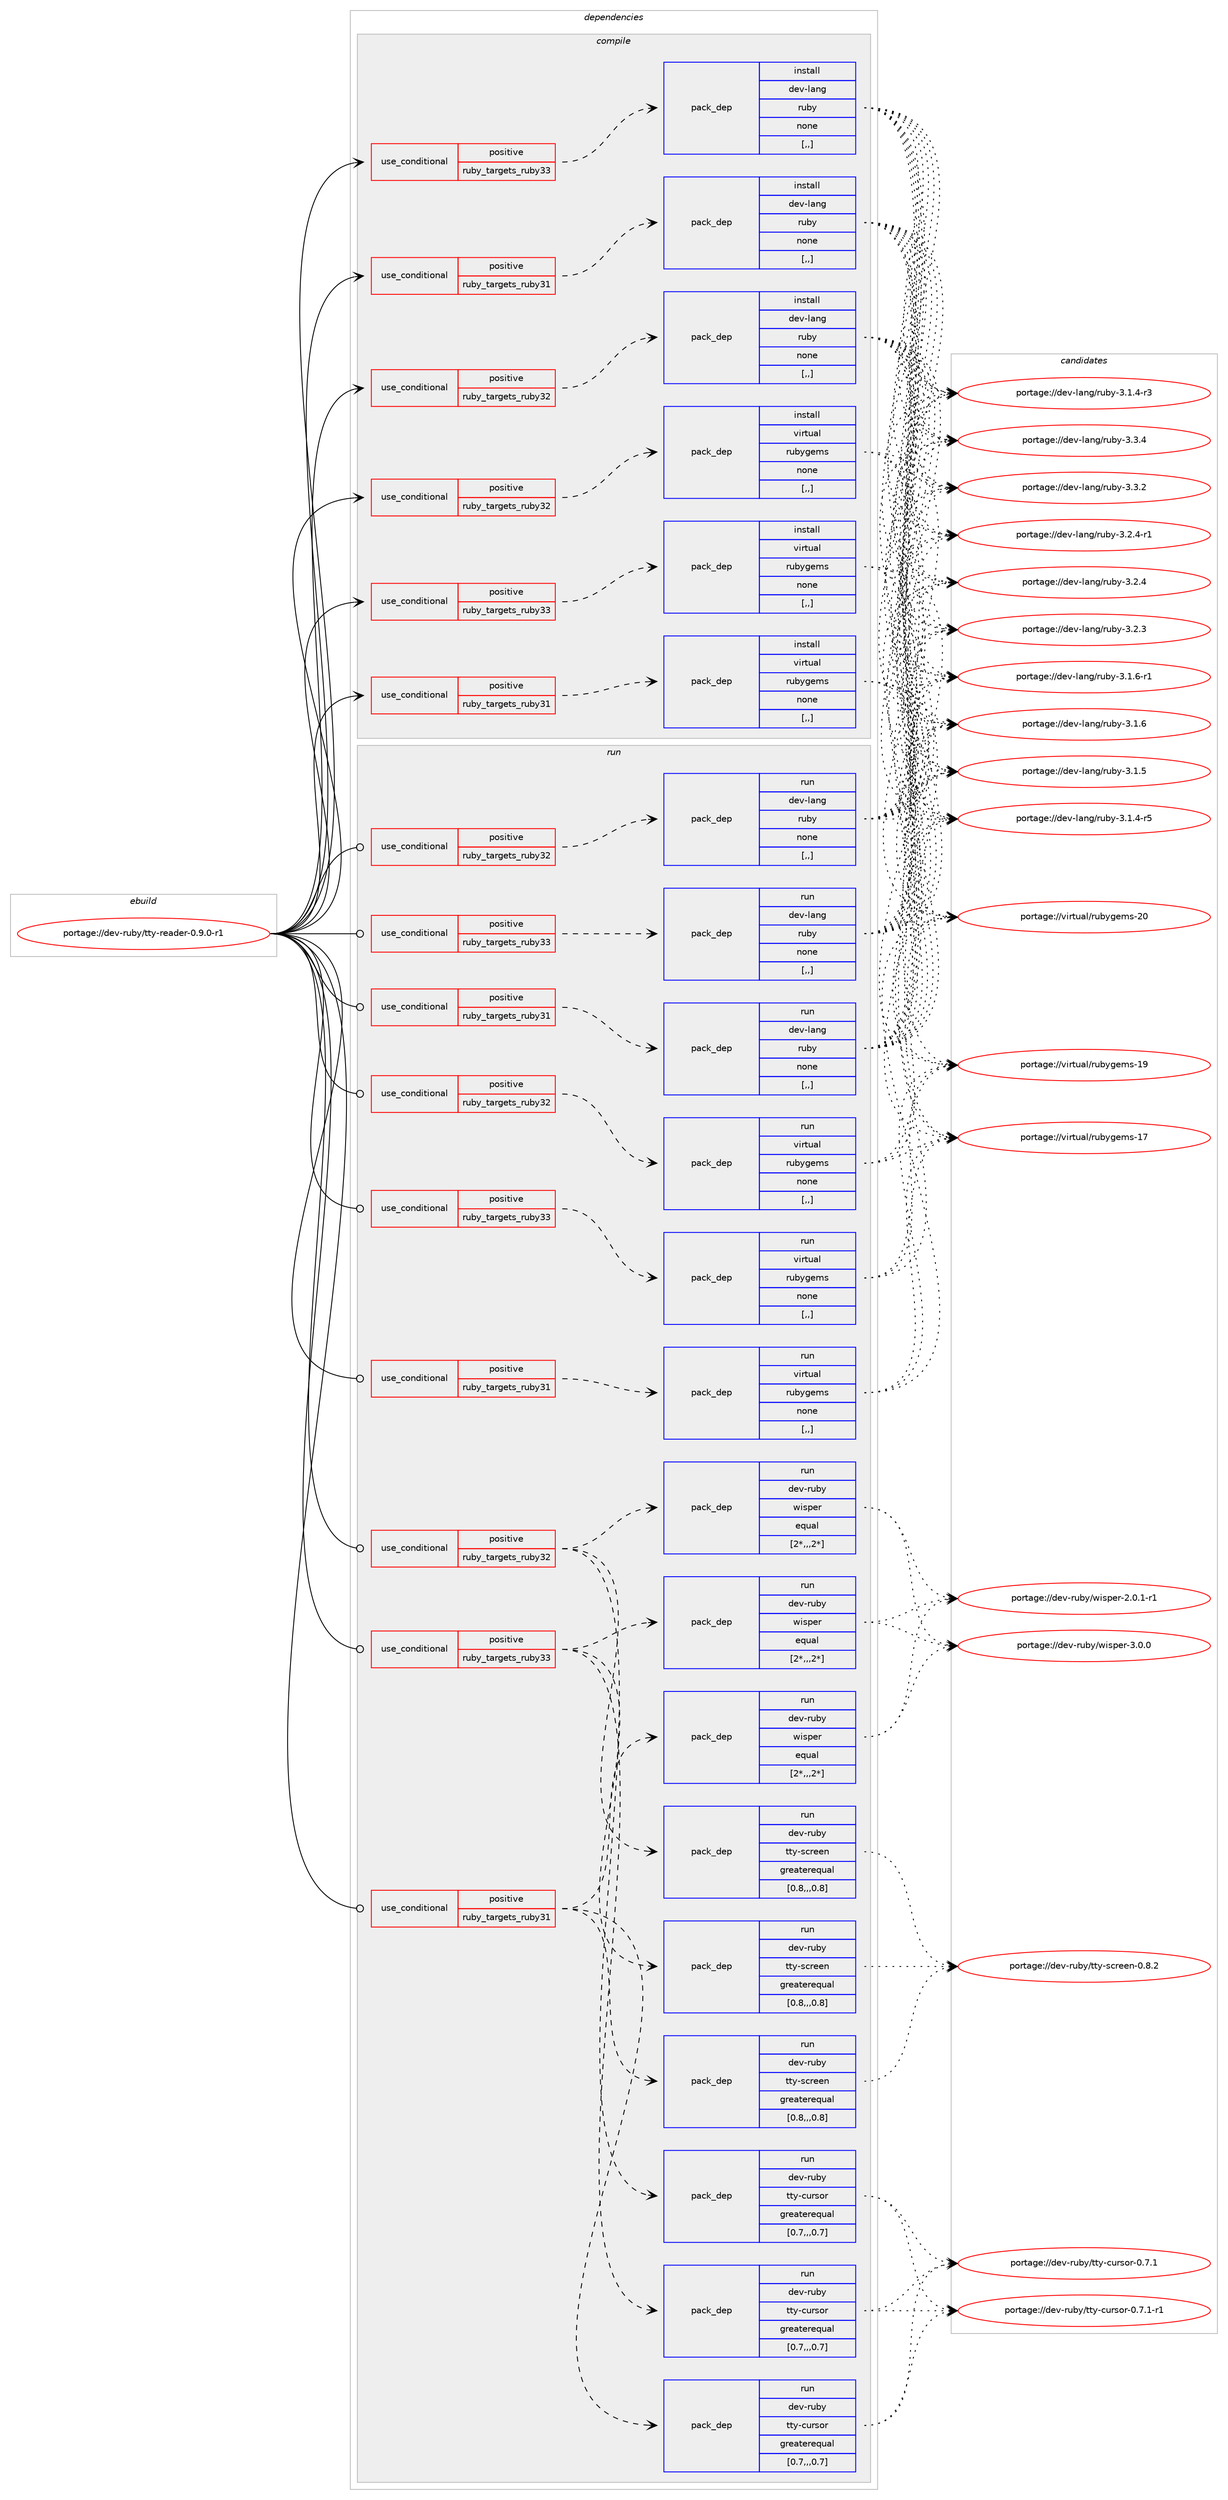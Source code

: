 digraph prolog {

# *************
# Graph options
# *************

newrank=true;
concentrate=true;
compound=true;
graph [rankdir=LR,fontname=Helvetica,fontsize=10,ranksep=1.5];#, ranksep=2.5, nodesep=0.2];
edge  [arrowhead=vee];
node  [fontname=Helvetica,fontsize=10];

# **********
# The ebuild
# **********

subgraph cluster_leftcol {
color=gray;
label=<<i>ebuild</i>>;
id [label="portage://dev-ruby/tty-reader-0.9.0-r1", color=red, width=4, href="../dev-ruby/tty-reader-0.9.0-r1.svg"];
}

# ****************
# The dependencies
# ****************

subgraph cluster_midcol {
color=gray;
label=<<i>dependencies</i>>;
subgraph cluster_compile {
fillcolor="#eeeeee";
style=filled;
label=<<i>compile</i>>;
subgraph cond58398 {
dependency207132 [label=<<TABLE BORDER="0" CELLBORDER="1" CELLSPACING="0" CELLPADDING="4"><TR><TD ROWSPAN="3" CELLPADDING="10">use_conditional</TD></TR><TR><TD>positive</TD></TR><TR><TD>ruby_targets_ruby31</TD></TR></TABLE>>, shape=none, color=red];
subgraph pack147340 {
dependency207133 [label=<<TABLE BORDER="0" CELLBORDER="1" CELLSPACING="0" CELLPADDING="4" WIDTH="220"><TR><TD ROWSPAN="6" CELLPADDING="30">pack_dep</TD></TR><TR><TD WIDTH="110">install</TD></TR><TR><TD>dev-lang</TD></TR><TR><TD>ruby</TD></TR><TR><TD>none</TD></TR><TR><TD>[,,]</TD></TR></TABLE>>, shape=none, color=blue];
}
dependency207132:e -> dependency207133:w [weight=20,style="dashed",arrowhead="vee"];
}
id:e -> dependency207132:w [weight=20,style="solid",arrowhead="vee"];
subgraph cond58399 {
dependency207134 [label=<<TABLE BORDER="0" CELLBORDER="1" CELLSPACING="0" CELLPADDING="4"><TR><TD ROWSPAN="3" CELLPADDING="10">use_conditional</TD></TR><TR><TD>positive</TD></TR><TR><TD>ruby_targets_ruby31</TD></TR></TABLE>>, shape=none, color=red];
subgraph pack147341 {
dependency207135 [label=<<TABLE BORDER="0" CELLBORDER="1" CELLSPACING="0" CELLPADDING="4" WIDTH="220"><TR><TD ROWSPAN="6" CELLPADDING="30">pack_dep</TD></TR><TR><TD WIDTH="110">install</TD></TR><TR><TD>virtual</TD></TR><TR><TD>rubygems</TD></TR><TR><TD>none</TD></TR><TR><TD>[,,]</TD></TR></TABLE>>, shape=none, color=blue];
}
dependency207134:e -> dependency207135:w [weight=20,style="dashed",arrowhead="vee"];
}
id:e -> dependency207134:w [weight=20,style="solid",arrowhead="vee"];
subgraph cond58400 {
dependency207136 [label=<<TABLE BORDER="0" CELLBORDER="1" CELLSPACING="0" CELLPADDING="4"><TR><TD ROWSPAN="3" CELLPADDING="10">use_conditional</TD></TR><TR><TD>positive</TD></TR><TR><TD>ruby_targets_ruby32</TD></TR></TABLE>>, shape=none, color=red];
subgraph pack147342 {
dependency207137 [label=<<TABLE BORDER="0" CELLBORDER="1" CELLSPACING="0" CELLPADDING="4" WIDTH="220"><TR><TD ROWSPAN="6" CELLPADDING="30">pack_dep</TD></TR><TR><TD WIDTH="110">install</TD></TR><TR><TD>dev-lang</TD></TR><TR><TD>ruby</TD></TR><TR><TD>none</TD></TR><TR><TD>[,,]</TD></TR></TABLE>>, shape=none, color=blue];
}
dependency207136:e -> dependency207137:w [weight=20,style="dashed",arrowhead="vee"];
}
id:e -> dependency207136:w [weight=20,style="solid",arrowhead="vee"];
subgraph cond58401 {
dependency207138 [label=<<TABLE BORDER="0" CELLBORDER="1" CELLSPACING="0" CELLPADDING="4"><TR><TD ROWSPAN="3" CELLPADDING="10">use_conditional</TD></TR><TR><TD>positive</TD></TR><TR><TD>ruby_targets_ruby32</TD></TR></TABLE>>, shape=none, color=red];
subgraph pack147343 {
dependency207139 [label=<<TABLE BORDER="0" CELLBORDER="1" CELLSPACING="0" CELLPADDING="4" WIDTH="220"><TR><TD ROWSPAN="6" CELLPADDING="30">pack_dep</TD></TR><TR><TD WIDTH="110">install</TD></TR><TR><TD>virtual</TD></TR><TR><TD>rubygems</TD></TR><TR><TD>none</TD></TR><TR><TD>[,,]</TD></TR></TABLE>>, shape=none, color=blue];
}
dependency207138:e -> dependency207139:w [weight=20,style="dashed",arrowhead="vee"];
}
id:e -> dependency207138:w [weight=20,style="solid",arrowhead="vee"];
subgraph cond58402 {
dependency207140 [label=<<TABLE BORDER="0" CELLBORDER="1" CELLSPACING="0" CELLPADDING="4"><TR><TD ROWSPAN="3" CELLPADDING="10">use_conditional</TD></TR><TR><TD>positive</TD></TR><TR><TD>ruby_targets_ruby33</TD></TR></TABLE>>, shape=none, color=red];
subgraph pack147344 {
dependency207141 [label=<<TABLE BORDER="0" CELLBORDER="1" CELLSPACING="0" CELLPADDING="4" WIDTH="220"><TR><TD ROWSPAN="6" CELLPADDING="30">pack_dep</TD></TR><TR><TD WIDTH="110">install</TD></TR><TR><TD>dev-lang</TD></TR><TR><TD>ruby</TD></TR><TR><TD>none</TD></TR><TR><TD>[,,]</TD></TR></TABLE>>, shape=none, color=blue];
}
dependency207140:e -> dependency207141:w [weight=20,style="dashed",arrowhead="vee"];
}
id:e -> dependency207140:w [weight=20,style="solid",arrowhead="vee"];
subgraph cond58403 {
dependency207142 [label=<<TABLE BORDER="0" CELLBORDER="1" CELLSPACING="0" CELLPADDING="4"><TR><TD ROWSPAN="3" CELLPADDING="10">use_conditional</TD></TR><TR><TD>positive</TD></TR><TR><TD>ruby_targets_ruby33</TD></TR></TABLE>>, shape=none, color=red];
subgraph pack147345 {
dependency207143 [label=<<TABLE BORDER="0" CELLBORDER="1" CELLSPACING="0" CELLPADDING="4" WIDTH="220"><TR><TD ROWSPAN="6" CELLPADDING="30">pack_dep</TD></TR><TR><TD WIDTH="110">install</TD></TR><TR><TD>virtual</TD></TR><TR><TD>rubygems</TD></TR><TR><TD>none</TD></TR><TR><TD>[,,]</TD></TR></TABLE>>, shape=none, color=blue];
}
dependency207142:e -> dependency207143:w [weight=20,style="dashed",arrowhead="vee"];
}
id:e -> dependency207142:w [weight=20,style="solid",arrowhead="vee"];
}
subgraph cluster_compileandrun {
fillcolor="#eeeeee";
style=filled;
label=<<i>compile and run</i>>;
}
subgraph cluster_run {
fillcolor="#eeeeee";
style=filled;
label=<<i>run</i>>;
subgraph cond58404 {
dependency207144 [label=<<TABLE BORDER="0" CELLBORDER="1" CELLSPACING="0" CELLPADDING="4"><TR><TD ROWSPAN="3" CELLPADDING="10">use_conditional</TD></TR><TR><TD>positive</TD></TR><TR><TD>ruby_targets_ruby31</TD></TR></TABLE>>, shape=none, color=red];
subgraph pack147346 {
dependency207145 [label=<<TABLE BORDER="0" CELLBORDER="1" CELLSPACING="0" CELLPADDING="4" WIDTH="220"><TR><TD ROWSPAN="6" CELLPADDING="30">pack_dep</TD></TR><TR><TD WIDTH="110">run</TD></TR><TR><TD>dev-lang</TD></TR><TR><TD>ruby</TD></TR><TR><TD>none</TD></TR><TR><TD>[,,]</TD></TR></TABLE>>, shape=none, color=blue];
}
dependency207144:e -> dependency207145:w [weight=20,style="dashed",arrowhead="vee"];
}
id:e -> dependency207144:w [weight=20,style="solid",arrowhead="odot"];
subgraph cond58405 {
dependency207146 [label=<<TABLE BORDER="0" CELLBORDER="1" CELLSPACING="0" CELLPADDING="4"><TR><TD ROWSPAN="3" CELLPADDING="10">use_conditional</TD></TR><TR><TD>positive</TD></TR><TR><TD>ruby_targets_ruby31</TD></TR></TABLE>>, shape=none, color=red];
subgraph pack147347 {
dependency207147 [label=<<TABLE BORDER="0" CELLBORDER="1" CELLSPACING="0" CELLPADDING="4" WIDTH="220"><TR><TD ROWSPAN="6" CELLPADDING="30">pack_dep</TD></TR><TR><TD WIDTH="110">run</TD></TR><TR><TD>dev-ruby</TD></TR><TR><TD>tty-cursor</TD></TR><TR><TD>greaterequal</TD></TR><TR><TD>[0.7,,,0.7]</TD></TR></TABLE>>, shape=none, color=blue];
}
dependency207146:e -> dependency207147:w [weight=20,style="dashed",arrowhead="vee"];
subgraph pack147348 {
dependency207148 [label=<<TABLE BORDER="0" CELLBORDER="1" CELLSPACING="0" CELLPADDING="4" WIDTH="220"><TR><TD ROWSPAN="6" CELLPADDING="30">pack_dep</TD></TR><TR><TD WIDTH="110">run</TD></TR><TR><TD>dev-ruby</TD></TR><TR><TD>tty-screen</TD></TR><TR><TD>greaterequal</TD></TR><TR><TD>[0.8,,,0.8]</TD></TR></TABLE>>, shape=none, color=blue];
}
dependency207146:e -> dependency207148:w [weight=20,style="dashed",arrowhead="vee"];
subgraph pack147349 {
dependency207149 [label=<<TABLE BORDER="0" CELLBORDER="1" CELLSPACING="0" CELLPADDING="4" WIDTH="220"><TR><TD ROWSPAN="6" CELLPADDING="30">pack_dep</TD></TR><TR><TD WIDTH="110">run</TD></TR><TR><TD>dev-ruby</TD></TR><TR><TD>wisper</TD></TR><TR><TD>equal</TD></TR><TR><TD>[2*,,,2*]</TD></TR></TABLE>>, shape=none, color=blue];
}
dependency207146:e -> dependency207149:w [weight=20,style="dashed",arrowhead="vee"];
}
id:e -> dependency207146:w [weight=20,style="solid",arrowhead="odot"];
subgraph cond58406 {
dependency207150 [label=<<TABLE BORDER="0" CELLBORDER="1" CELLSPACING="0" CELLPADDING="4"><TR><TD ROWSPAN="3" CELLPADDING="10">use_conditional</TD></TR><TR><TD>positive</TD></TR><TR><TD>ruby_targets_ruby31</TD></TR></TABLE>>, shape=none, color=red];
subgraph pack147350 {
dependency207151 [label=<<TABLE BORDER="0" CELLBORDER="1" CELLSPACING="0" CELLPADDING="4" WIDTH="220"><TR><TD ROWSPAN="6" CELLPADDING="30">pack_dep</TD></TR><TR><TD WIDTH="110">run</TD></TR><TR><TD>virtual</TD></TR><TR><TD>rubygems</TD></TR><TR><TD>none</TD></TR><TR><TD>[,,]</TD></TR></TABLE>>, shape=none, color=blue];
}
dependency207150:e -> dependency207151:w [weight=20,style="dashed",arrowhead="vee"];
}
id:e -> dependency207150:w [weight=20,style="solid",arrowhead="odot"];
subgraph cond58407 {
dependency207152 [label=<<TABLE BORDER="0" CELLBORDER="1" CELLSPACING="0" CELLPADDING="4"><TR><TD ROWSPAN="3" CELLPADDING="10">use_conditional</TD></TR><TR><TD>positive</TD></TR><TR><TD>ruby_targets_ruby32</TD></TR></TABLE>>, shape=none, color=red];
subgraph pack147351 {
dependency207153 [label=<<TABLE BORDER="0" CELLBORDER="1" CELLSPACING="0" CELLPADDING="4" WIDTH="220"><TR><TD ROWSPAN="6" CELLPADDING="30">pack_dep</TD></TR><TR><TD WIDTH="110">run</TD></TR><TR><TD>dev-lang</TD></TR><TR><TD>ruby</TD></TR><TR><TD>none</TD></TR><TR><TD>[,,]</TD></TR></TABLE>>, shape=none, color=blue];
}
dependency207152:e -> dependency207153:w [weight=20,style="dashed",arrowhead="vee"];
}
id:e -> dependency207152:w [weight=20,style="solid",arrowhead="odot"];
subgraph cond58408 {
dependency207154 [label=<<TABLE BORDER="0" CELLBORDER="1" CELLSPACING="0" CELLPADDING="4"><TR><TD ROWSPAN="3" CELLPADDING="10">use_conditional</TD></TR><TR><TD>positive</TD></TR><TR><TD>ruby_targets_ruby32</TD></TR></TABLE>>, shape=none, color=red];
subgraph pack147352 {
dependency207155 [label=<<TABLE BORDER="0" CELLBORDER="1" CELLSPACING="0" CELLPADDING="4" WIDTH="220"><TR><TD ROWSPAN="6" CELLPADDING="30">pack_dep</TD></TR><TR><TD WIDTH="110">run</TD></TR><TR><TD>dev-ruby</TD></TR><TR><TD>tty-cursor</TD></TR><TR><TD>greaterequal</TD></TR><TR><TD>[0.7,,,0.7]</TD></TR></TABLE>>, shape=none, color=blue];
}
dependency207154:e -> dependency207155:w [weight=20,style="dashed",arrowhead="vee"];
subgraph pack147353 {
dependency207156 [label=<<TABLE BORDER="0" CELLBORDER="1" CELLSPACING="0" CELLPADDING="4" WIDTH="220"><TR><TD ROWSPAN="6" CELLPADDING="30">pack_dep</TD></TR><TR><TD WIDTH="110">run</TD></TR><TR><TD>dev-ruby</TD></TR><TR><TD>tty-screen</TD></TR><TR><TD>greaterequal</TD></TR><TR><TD>[0.8,,,0.8]</TD></TR></TABLE>>, shape=none, color=blue];
}
dependency207154:e -> dependency207156:w [weight=20,style="dashed",arrowhead="vee"];
subgraph pack147354 {
dependency207157 [label=<<TABLE BORDER="0" CELLBORDER="1" CELLSPACING="0" CELLPADDING="4" WIDTH="220"><TR><TD ROWSPAN="6" CELLPADDING="30">pack_dep</TD></TR><TR><TD WIDTH="110">run</TD></TR><TR><TD>dev-ruby</TD></TR><TR><TD>wisper</TD></TR><TR><TD>equal</TD></TR><TR><TD>[2*,,,2*]</TD></TR></TABLE>>, shape=none, color=blue];
}
dependency207154:e -> dependency207157:w [weight=20,style="dashed",arrowhead="vee"];
}
id:e -> dependency207154:w [weight=20,style="solid",arrowhead="odot"];
subgraph cond58409 {
dependency207158 [label=<<TABLE BORDER="0" CELLBORDER="1" CELLSPACING="0" CELLPADDING="4"><TR><TD ROWSPAN="3" CELLPADDING="10">use_conditional</TD></TR><TR><TD>positive</TD></TR><TR><TD>ruby_targets_ruby32</TD></TR></TABLE>>, shape=none, color=red];
subgraph pack147355 {
dependency207159 [label=<<TABLE BORDER="0" CELLBORDER="1" CELLSPACING="0" CELLPADDING="4" WIDTH="220"><TR><TD ROWSPAN="6" CELLPADDING="30">pack_dep</TD></TR><TR><TD WIDTH="110">run</TD></TR><TR><TD>virtual</TD></TR><TR><TD>rubygems</TD></TR><TR><TD>none</TD></TR><TR><TD>[,,]</TD></TR></TABLE>>, shape=none, color=blue];
}
dependency207158:e -> dependency207159:w [weight=20,style="dashed",arrowhead="vee"];
}
id:e -> dependency207158:w [weight=20,style="solid",arrowhead="odot"];
subgraph cond58410 {
dependency207160 [label=<<TABLE BORDER="0" CELLBORDER="1" CELLSPACING="0" CELLPADDING="4"><TR><TD ROWSPAN="3" CELLPADDING="10">use_conditional</TD></TR><TR><TD>positive</TD></TR><TR><TD>ruby_targets_ruby33</TD></TR></TABLE>>, shape=none, color=red];
subgraph pack147356 {
dependency207161 [label=<<TABLE BORDER="0" CELLBORDER="1" CELLSPACING="0" CELLPADDING="4" WIDTH="220"><TR><TD ROWSPAN="6" CELLPADDING="30">pack_dep</TD></TR><TR><TD WIDTH="110">run</TD></TR><TR><TD>dev-lang</TD></TR><TR><TD>ruby</TD></TR><TR><TD>none</TD></TR><TR><TD>[,,]</TD></TR></TABLE>>, shape=none, color=blue];
}
dependency207160:e -> dependency207161:w [weight=20,style="dashed",arrowhead="vee"];
}
id:e -> dependency207160:w [weight=20,style="solid",arrowhead="odot"];
subgraph cond58411 {
dependency207162 [label=<<TABLE BORDER="0" CELLBORDER="1" CELLSPACING="0" CELLPADDING="4"><TR><TD ROWSPAN="3" CELLPADDING="10">use_conditional</TD></TR><TR><TD>positive</TD></TR><TR><TD>ruby_targets_ruby33</TD></TR></TABLE>>, shape=none, color=red];
subgraph pack147357 {
dependency207163 [label=<<TABLE BORDER="0" CELLBORDER="1" CELLSPACING="0" CELLPADDING="4" WIDTH="220"><TR><TD ROWSPAN="6" CELLPADDING="30">pack_dep</TD></TR><TR><TD WIDTH="110">run</TD></TR><TR><TD>dev-ruby</TD></TR><TR><TD>tty-cursor</TD></TR><TR><TD>greaterequal</TD></TR><TR><TD>[0.7,,,0.7]</TD></TR></TABLE>>, shape=none, color=blue];
}
dependency207162:e -> dependency207163:w [weight=20,style="dashed",arrowhead="vee"];
subgraph pack147358 {
dependency207164 [label=<<TABLE BORDER="0" CELLBORDER="1" CELLSPACING="0" CELLPADDING="4" WIDTH="220"><TR><TD ROWSPAN="6" CELLPADDING="30">pack_dep</TD></TR><TR><TD WIDTH="110">run</TD></TR><TR><TD>dev-ruby</TD></TR><TR><TD>tty-screen</TD></TR><TR><TD>greaterequal</TD></TR><TR><TD>[0.8,,,0.8]</TD></TR></TABLE>>, shape=none, color=blue];
}
dependency207162:e -> dependency207164:w [weight=20,style="dashed",arrowhead="vee"];
subgraph pack147359 {
dependency207165 [label=<<TABLE BORDER="0" CELLBORDER="1" CELLSPACING="0" CELLPADDING="4" WIDTH="220"><TR><TD ROWSPAN="6" CELLPADDING="30">pack_dep</TD></TR><TR><TD WIDTH="110">run</TD></TR><TR><TD>dev-ruby</TD></TR><TR><TD>wisper</TD></TR><TR><TD>equal</TD></TR><TR><TD>[2*,,,2*]</TD></TR></TABLE>>, shape=none, color=blue];
}
dependency207162:e -> dependency207165:w [weight=20,style="dashed",arrowhead="vee"];
}
id:e -> dependency207162:w [weight=20,style="solid",arrowhead="odot"];
subgraph cond58412 {
dependency207166 [label=<<TABLE BORDER="0" CELLBORDER="1" CELLSPACING="0" CELLPADDING="4"><TR><TD ROWSPAN="3" CELLPADDING="10">use_conditional</TD></TR><TR><TD>positive</TD></TR><TR><TD>ruby_targets_ruby33</TD></TR></TABLE>>, shape=none, color=red];
subgraph pack147360 {
dependency207167 [label=<<TABLE BORDER="0" CELLBORDER="1" CELLSPACING="0" CELLPADDING="4" WIDTH="220"><TR><TD ROWSPAN="6" CELLPADDING="30">pack_dep</TD></TR><TR><TD WIDTH="110">run</TD></TR><TR><TD>virtual</TD></TR><TR><TD>rubygems</TD></TR><TR><TD>none</TD></TR><TR><TD>[,,]</TD></TR></TABLE>>, shape=none, color=blue];
}
dependency207166:e -> dependency207167:w [weight=20,style="dashed",arrowhead="vee"];
}
id:e -> dependency207166:w [weight=20,style="solid",arrowhead="odot"];
}
}

# **************
# The candidates
# **************

subgraph cluster_choices {
rank=same;
color=gray;
label=<<i>candidates</i>>;

subgraph choice147340 {
color=black;
nodesep=1;
choice10010111845108971101034711411798121455146514652 [label="portage://dev-lang/ruby-3.3.4", color=red, width=4,href="../dev-lang/ruby-3.3.4.svg"];
choice10010111845108971101034711411798121455146514650 [label="portage://dev-lang/ruby-3.3.2", color=red, width=4,href="../dev-lang/ruby-3.3.2.svg"];
choice100101118451089711010347114117981214551465046524511449 [label="portage://dev-lang/ruby-3.2.4-r1", color=red, width=4,href="../dev-lang/ruby-3.2.4-r1.svg"];
choice10010111845108971101034711411798121455146504652 [label="portage://dev-lang/ruby-3.2.4", color=red, width=4,href="../dev-lang/ruby-3.2.4.svg"];
choice10010111845108971101034711411798121455146504651 [label="portage://dev-lang/ruby-3.2.3", color=red, width=4,href="../dev-lang/ruby-3.2.3.svg"];
choice100101118451089711010347114117981214551464946544511449 [label="portage://dev-lang/ruby-3.1.6-r1", color=red, width=4,href="../dev-lang/ruby-3.1.6-r1.svg"];
choice10010111845108971101034711411798121455146494654 [label="portage://dev-lang/ruby-3.1.6", color=red, width=4,href="../dev-lang/ruby-3.1.6.svg"];
choice10010111845108971101034711411798121455146494653 [label="portage://dev-lang/ruby-3.1.5", color=red, width=4,href="../dev-lang/ruby-3.1.5.svg"];
choice100101118451089711010347114117981214551464946524511453 [label="portage://dev-lang/ruby-3.1.4-r5", color=red, width=4,href="../dev-lang/ruby-3.1.4-r5.svg"];
choice100101118451089711010347114117981214551464946524511451 [label="portage://dev-lang/ruby-3.1.4-r3", color=red, width=4,href="../dev-lang/ruby-3.1.4-r3.svg"];
dependency207133:e -> choice10010111845108971101034711411798121455146514652:w [style=dotted,weight="100"];
dependency207133:e -> choice10010111845108971101034711411798121455146514650:w [style=dotted,weight="100"];
dependency207133:e -> choice100101118451089711010347114117981214551465046524511449:w [style=dotted,weight="100"];
dependency207133:e -> choice10010111845108971101034711411798121455146504652:w [style=dotted,weight="100"];
dependency207133:e -> choice10010111845108971101034711411798121455146504651:w [style=dotted,weight="100"];
dependency207133:e -> choice100101118451089711010347114117981214551464946544511449:w [style=dotted,weight="100"];
dependency207133:e -> choice10010111845108971101034711411798121455146494654:w [style=dotted,weight="100"];
dependency207133:e -> choice10010111845108971101034711411798121455146494653:w [style=dotted,weight="100"];
dependency207133:e -> choice100101118451089711010347114117981214551464946524511453:w [style=dotted,weight="100"];
dependency207133:e -> choice100101118451089711010347114117981214551464946524511451:w [style=dotted,weight="100"];
}
subgraph choice147341 {
color=black;
nodesep=1;
choice118105114116117971084711411798121103101109115455048 [label="portage://virtual/rubygems-20", color=red, width=4,href="../virtual/rubygems-20.svg"];
choice118105114116117971084711411798121103101109115454957 [label="portage://virtual/rubygems-19", color=red, width=4,href="../virtual/rubygems-19.svg"];
choice118105114116117971084711411798121103101109115454955 [label="portage://virtual/rubygems-17", color=red, width=4,href="../virtual/rubygems-17.svg"];
dependency207135:e -> choice118105114116117971084711411798121103101109115455048:w [style=dotted,weight="100"];
dependency207135:e -> choice118105114116117971084711411798121103101109115454957:w [style=dotted,weight="100"];
dependency207135:e -> choice118105114116117971084711411798121103101109115454955:w [style=dotted,weight="100"];
}
subgraph choice147342 {
color=black;
nodesep=1;
choice10010111845108971101034711411798121455146514652 [label="portage://dev-lang/ruby-3.3.4", color=red, width=4,href="../dev-lang/ruby-3.3.4.svg"];
choice10010111845108971101034711411798121455146514650 [label="portage://dev-lang/ruby-3.3.2", color=red, width=4,href="../dev-lang/ruby-3.3.2.svg"];
choice100101118451089711010347114117981214551465046524511449 [label="portage://dev-lang/ruby-3.2.4-r1", color=red, width=4,href="../dev-lang/ruby-3.2.4-r1.svg"];
choice10010111845108971101034711411798121455146504652 [label="portage://dev-lang/ruby-3.2.4", color=red, width=4,href="../dev-lang/ruby-3.2.4.svg"];
choice10010111845108971101034711411798121455146504651 [label="portage://dev-lang/ruby-3.2.3", color=red, width=4,href="../dev-lang/ruby-3.2.3.svg"];
choice100101118451089711010347114117981214551464946544511449 [label="portage://dev-lang/ruby-3.1.6-r1", color=red, width=4,href="../dev-lang/ruby-3.1.6-r1.svg"];
choice10010111845108971101034711411798121455146494654 [label="portage://dev-lang/ruby-3.1.6", color=red, width=4,href="../dev-lang/ruby-3.1.6.svg"];
choice10010111845108971101034711411798121455146494653 [label="portage://dev-lang/ruby-3.1.5", color=red, width=4,href="../dev-lang/ruby-3.1.5.svg"];
choice100101118451089711010347114117981214551464946524511453 [label="portage://dev-lang/ruby-3.1.4-r5", color=red, width=4,href="../dev-lang/ruby-3.1.4-r5.svg"];
choice100101118451089711010347114117981214551464946524511451 [label="portage://dev-lang/ruby-3.1.4-r3", color=red, width=4,href="../dev-lang/ruby-3.1.4-r3.svg"];
dependency207137:e -> choice10010111845108971101034711411798121455146514652:w [style=dotted,weight="100"];
dependency207137:e -> choice10010111845108971101034711411798121455146514650:w [style=dotted,weight="100"];
dependency207137:e -> choice100101118451089711010347114117981214551465046524511449:w [style=dotted,weight="100"];
dependency207137:e -> choice10010111845108971101034711411798121455146504652:w [style=dotted,weight="100"];
dependency207137:e -> choice10010111845108971101034711411798121455146504651:w [style=dotted,weight="100"];
dependency207137:e -> choice100101118451089711010347114117981214551464946544511449:w [style=dotted,weight="100"];
dependency207137:e -> choice10010111845108971101034711411798121455146494654:w [style=dotted,weight="100"];
dependency207137:e -> choice10010111845108971101034711411798121455146494653:w [style=dotted,weight="100"];
dependency207137:e -> choice100101118451089711010347114117981214551464946524511453:w [style=dotted,weight="100"];
dependency207137:e -> choice100101118451089711010347114117981214551464946524511451:w [style=dotted,weight="100"];
}
subgraph choice147343 {
color=black;
nodesep=1;
choice118105114116117971084711411798121103101109115455048 [label="portage://virtual/rubygems-20", color=red, width=4,href="../virtual/rubygems-20.svg"];
choice118105114116117971084711411798121103101109115454957 [label="portage://virtual/rubygems-19", color=red, width=4,href="../virtual/rubygems-19.svg"];
choice118105114116117971084711411798121103101109115454955 [label="portage://virtual/rubygems-17", color=red, width=4,href="../virtual/rubygems-17.svg"];
dependency207139:e -> choice118105114116117971084711411798121103101109115455048:w [style=dotted,weight="100"];
dependency207139:e -> choice118105114116117971084711411798121103101109115454957:w [style=dotted,weight="100"];
dependency207139:e -> choice118105114116117971084711411798121103101109115454955:w [style=dotted,weight="100"];
}
subgraph choice147344 {
color=black;
nodesep=1;
choice10010111845108971101034711411798121455146514652 [label="portage://dev-lang/ruby-3.3.4", color=red, width=4,href="../dev-lang/ruby-3.3.4.svg"];
choice10010111845108971101034711411798121455146514650 [label="portage://dev-lang/ruby-3.3.2", color=red, width=4,href="../dev-lang/ruby-3.3.2.svg"];
choice100101118451089711010347114117981214551465046524511449 [label="portage://dev-lang/ruby-3.2.4-r1", color=red, width=4,href="../dev-lang/ruby-3.2.4-r1.svg"];
choice10010111845108971101034711411798121455146504652 [label="portage://dev-lang/ruby-3.2.4", color=red, width=4,href="../dev-lang/ruby-3.2.4.svg"];
choice10010111845108971101034711411798121455146504651 [label="portage://dev-lang/ruby-3.2.3", color=red, width=4,href="../dev-lang/ruby-3.2.3.svg"];
choice100101118451089711010347114117981214551464946544511449 [label="portage://dev-lang/ruby-3.1.6-r1", color=red, width=4,href="../dev-lang/ruby-3.1.6-r1.svg"];
choice10010111845108971101034711411798121455146494654 [label="portage://dev-lang/ruby-3.1.6", color=red, width=4,href="../dev-lang/ruby-3.1.6.svg"];
choice10010111845108971101034711411798121455146494653 [label="portage://dev-lang/ruby-3.1.5", color=red, width=4,href="../dev-lang/ruby-3.1.5.svg"];
choice100101118451089711010347114117981214551464946524511453 [label="portage://dev-lang/ruby-3.1.4-r5", color=red, width=4,href="../dev-lang/ruby-3.1.4-r5.svg"];
choice100101118451089711010347114117981214551464946524511451 [label="portage://dev-lang/ruby-3.1.4-r3", color=red, width=4,href="../dev-lang/ruby-3.1.4-r3.svg"];
dependency207141:e -> choice10010111845108971101034711411798121455146514652:w [style=dotted,weight="100"];
dependency207141:e -> choice10010111845108971101034711411798121455146514650:w [style=dotted,weight="100"];
dependency207141:e -> choice100101118451089711010347114117981214551465046524511449:w [style=dotted,weight="100"];
dependency207141:e -> choice10010111845108971101034711411798121455146504652:w [style=dotted,weight="100"];
dependency207141:e -> choice10010111845108971101034711411798121455146504651:w [style=dotted,weight="100"];
dependency207141:e -> choice100101118451089711010347114117981214551464946544511449:w [style=dotted,weight="100"];
dependency207141:e -> choice10010111845108971101034711411798121455146494654:w [style=dotted,weight="100"];
dependency207141:e -> choice10010111845108971101034711411798121455146494653:w [style=dotted,weight="100"];
dependency207141:e -> choice100101118451089711010347114117981214551464946524511453:w [style=dotted,weight="100"];
dependency207141:e -> choice100101118451089711010347114117981214551464946524511451:w [style=dotted,weight="100"];
}
subgraph choice147345 {
color=black;
nodesep=1;
choice118105114116117971084711411798121103101109115455048 [label="portage://virtual/rubygems-20", color=red, width=4,href="../virtual/rubygems-20.svg"];
choice118105114116117971084711411798121103101109115454957 [label="portage://virtual/rubygems-19", color=red, width=4,href="../virtual/rubygems-19.svg"];
choice118105114116117971084711411798121103101109115454955 [label="portage://virtual/rubygems-17", color=red, width=4,href="../virtual/rubygems-17.svg"];
dependency207143:e -> choice118105114116117971084711411798121103101109115455048:w [style=dotted,weight="100"];
dependency207143:e -> choice118105114116117971084711411798121103101109115454957:w [style=dotted,weight="100"];
dependency207143:e -> choice118105114116117971084711411798121103101109115454955:w [style=dotted,weight="100"];
}
subgraph choice147346 {
color=black;
nodesep=1;
choice10010111845108971101034711411798121455146514652 [label="portage://dev-lang/ruby-3.3.4", color=red, width=4,href="../dev-lang/ruby-3.3.4.svg"];
choice10010111845108971101034711411798121455146514650 [label="portage://dev-lang/ruby-3.3.2", color=red, width=4,href="../dev-lang/ruby-3.3.2.svg"];
choice100101118451089711010347114117981214551465046524511449 [label="portage://dev-lang/ruby-3.2.4-r1", color=red, width=4,href="../dev-lang/ruby-3.2.4-r1.svg"];
choice10010111845108971101034711411798121455146504652 [label="portage://dev-lang/ruby-3.2.4", color=red, width=4,href="../dev-lang/ruby-3.2.4.svg"];
choice10010111845108971101034711411798121455146504651 [label="portage://dev-lang/ruby-3.2.3", color=red, width=4,href="../dev-lang/ruby-3.2.3.svg"];
choice100101118451089711010347114117981214551464946544511449 [label="portage://dev-lang/ruby-3.1.6-r1", color=red, width=4,href="../dev-lang/ruby-3.1.6-r1.svg"];
choice10010111845108971101034711411798121455146494654 [label="portage://dev-lang/ruby-3.1.6", color=red, width=4,href="../dev-lang/ruby-3.1.6.svg"];
choice10010111845108971101034711411798121455146494653 [label="portage://dev-lang/ruby-3.1.5", color=red, width=4,href="../dev-lang/ruby-3.1.5.svg"];
choice100101118451089711010347114117981214551464946524511453 [label="portage://dev-lang/ruby-3.1.4-r5", color=red, width=4,href="../dev-lang/ruby-3.1.4-r5.svg"];
choice100101118451089711010347114117981214551464946524511451 [label="portage://dev-lang/ruby-3.1.4-r3", color=red, width=4,href="../dev-lang/ruby-3.1.4-r3.svg"];
dependency207145:e -> choice10010111845108971101034711411798121455146514652:w [style=dotted,weight="100"];
dependency207145:e -> choice10010111845108971101034711411798121455146514650:w [style=dotted,weight="100"];
dependency207145:e -> choice100101118451089711010347114117981214551465046524511449:w [style=dotted,weight="100"];
dependency207145:e -> choice10010111845108971101034711411798121455146504652:w [style=dotted,weight="100"];
dependency207145:e -> choice10010111845108971101034711411798121455146504651:w [style=dotted,weight="100"];
dependency207145:e -> choice100101118451089711010347114117981214551464946544511449:w [style=dotted,weight="100"];
dependency207145:e -> choice10010111845108971101034711411798121455146494654:w [style=dotted,weight="100"];
dependency207145:e -> choice10010111845108971101034711411798121455146494653:w [style=dotted,weight="100"];
dependency207145:e -> choice100101118451089711010347114117981214551464946524511453:w [style=dotted,weight="100"];
dependency207145:e -> choice100101118451089711010347114117981214551464946524511451:w [style=dotted,weight="100"];
}
subgraph choice147347 {
color=black;
nodesep=1;
choice10010111845114117981214711611612145991171141151111144548465546494511449 [label="portage://dev-ruby/tty-cursor-0.7.1-r1", color=red, width=4,href="../dev-ruby/tty-cursor-0.7.1-r1.svg"];
choice1001011184511411798121471161161214599117114115111114454846554649 [label="portage://dev-ruby/tty-cursor-0.7.1", color=red, width=4,href="../dev-ruby/tty-cursor-0.7.1.svg"];
dependency207147:e -> choice10010111845114117981214711611612145991171141151111144548465546494511449:w [style=dotted,weight="100"];
dependency207147:e -> choice1001011184511411798121471161161214599117114115111114454846554649:w [style=dotted,weight="100"];
}
subgraph choice147348 {
color=black;
nodesep=1;
choice1001011184511411798121471161161214511599114101101110454846564650 [label="portage://dev-ruby/tty-screen-0.8.2", color=red, width=4,href="../dev-ruby/tty-screen-0.8.2.svg"];
dependency207148:e -> choice1001011184511411798121471161161214511599114101101110454846564650:w [style=dotted,weight="100"];
}
subgraph choice147349 {
color=black;
nodesep=1;
choice100101118451141179812147119105115112101114455146484648 [label="portage://dev-ruby/wisper-3.0.0", color=red, width=4,href="../dev-ruby/wisper-3.0.0.svg"];
choice1001011184511411798121471191051151121011144550464846494511449 [label="portage://dev-ruby/wisper-2.0.1-r1", color=red, width=4,href="../dev-ruby/wisper-2.0.1-r1.svg"];
dependency207149:e -> choice100101118451141179812147119105115112101114455146484648:w [style=dotted,weight="100"];
dependency207149:e -> choice1001011184511411798121471191051151121011144550464846494511449:w [style=dotted,weight="100"];
}
subgraph choice147350 {
color=black;
nodesep=1;
choice118105114116117971084711411798121103101109115455048 [label="portage://virtual/rubygems-20", color=red, width=4,href="../virtual/rubygems-20.svg"];
choice118105114116117971084711411798121103101109115454957 [label="portage://virtual/rubygems-19", color=red, width=4,href="../virtual/rubygems-19.svg"];
choice118105114116117971084711411798121103101109115454955 [label="portage://virtual/rubygems-17", color=red, width=4,href="../virtual/rubygems-17.svg"];
dependency207151:e -> choice118105114116117971084711411798121103101109115455048:w [style=dotted,weight="100"];
dependency207151:e -> choice118105114116117971084711411798121103101109115454957:w [style=dotted,weight="100"];
dependency207151:e -> choice118105114116117971084711411798121103101109115454955:w [style=dotted,weight="100"];
}
subgraph choice147351 {
color=black;
nodesep=1;
choice10010111845108971101034711411798121455146514652 [label="portage://dev-lang/ruby-3.3.4", color=red, width=4,href="../dev-lang/ruby-3.3.4.svg"];
choice10010111845108971101034711411798121455146514650 [label="portage://dev-lang/ruby-3.3.2", color=red, width=4,href="../dev-lang/ruby-3.3.2.svg"];
choice100101118451089711010347114117981214551465046524511449 [label="portage://dev-lang/ruby-3.2.4-r1", color=red, width=4,href="../dev-lang/ruby-3.2.4-r1.svg"];
choice10010111845108971101034711411798121455146504652 [label="portage://dev-lang/ruby-3.2.4", color=red, width=4,href="../dev-lang/ruby-3.2.4.svg"];
choice10010111845108971101034711411798121455146504651 [label="portage://dev-lang/ruby-3.2.3", color=red, width=4,href="../dev-lang/ruby-3.2.3.svg"];
choice100101118451089711010347114117981214551464946544511449 [label="portage://dev-lang/ruby-3.1.6-r1", color=red, width=4,href="../dev-lang/ruby-3.1.6-r1.svg"];
choice10010111845108971101034711411798121455146494654 [label="portage://dev-lang/ruby-3.1.6", color=red, width=4,href="../dev-lang/ruby-3.1.6.svg"];
choice10010111845108971101034711411798121455146494653 [label="portage://dev-lang/ruby-3.1.5", color=red, width=4,href="../dev-lang/ruby-3.1.5.svg"];
choice100101118451089711010347114117981214551464946524511453 [label="portage://dev-lang/ruby-3.1.4-r5", color=red, width=4,href="../dev-lang/ruby-3.1.4-r5.svg"];
choice100101118451089711010347114117981214551464946524511451 [label="portage://dev-lang/ruby-3.1.4-r3", color=red, width=4,href="../dev-lang/ruby-3.1.4-r3.svg"];
dependency207153:e -> choice10010111845108971101034711411798121455146514652:w [style=dotted,weight="100"];
dependency207153:e -> choice10010111845108971101034711411798121455146514650:w [style=dotted,weight="100"];
dependency207153:e -> choice100101118451089711010347114117981214551465046524511449:w [style=dotted,weight="100"];
dependency207153:e -> choice10010111845108971101034711411798121455146504652:w [style=dotted,weight="100"];
dependency207153:e -> choice10010111845108971101034711411798121455146504651:w [style=dotted,weight="100"];
dependency207153:e -> choice100101118451089711010347114117981214551464946544511449:w [style=dotted,weight="100"];
dependency207153:e -> choice10010111845108971101034711411798121455146494654:w [style=dotted,weight="100"];
dependency207153:e -> choice10010111845108971101034711411798121455146494653:w [style=dotted,weight="100"];
dependency207153:e -> choice100101118451089711010347114117981214551464946524511453:w [style=dotted,weight="100"];
dependency207153:e -> choice100101118451089711010347114117981214551464946524511451:w [style=dotted,weight="100"];
}
subgraph choice147352 {
color=black;
nodesep=1;
choice10010111845114117981214711611612145991171141151111144548465546494511449 [label="portage://dev-ruby/tty-cursor-0.7.1-r1", color=red, width=4,href="../dev-ruby/tty-cursor-0.7.1-r1.svg"];
choice1001011184511411798121471161161214599117114115111114454846554649 [label="portage://dev-ruby/tty-cursor-0.7.1", color=red, width=4,href="../dev-ruby/tty-cursor-0.7.1.svg"];
dependency207155:e -> choice10010111845114117981214711611612145991171141151111144548465546494511449:w [style=dotted,weight="100"];
dependency207155:e -> choice1001011184511411798121471161161214599117114115111114454846554649:w [style=dotted,weight="100"];
}
subgraph choice147353 {
color=black;
nodesep=1;
choice1001011184511411798121471161161214511599114101101110454846564650 [label="portage://dev-ruby/tty-screen-0.8.2", color=red, width=4,href="../dev-ruby/tty-screen-0.8.2.svg"];
dependency207156:e -> choice1001011184511411798121471161161214511599114101101110454846564650:w [style=dotted,weight="100"];
}
subgraph choice147354 {
color=black;
nodesep=1;
choice100101118451141179812147119105115112101114455146484648 [label="portage://dev-ruby/wisper-3.0.0", color=red, width=4,href="../dev-ruby/wisper-3.0.0.svg"];
choice1001011184511411798121471191051151121011144550464846494511449 [label="portage://dev-ruby/wisper-2.0.1-r1", color=red, width=4,href="../dev-ruby/wisper-2.0.1-r1.svg"];
dependency207157:e -> choice100101118451141179812147119105115112101114455146484648:w [style=dotted,weight="100"];
dependency207157:e -> choice1001011184511411798121471191051151121011144550464846494511449:w [style=dotted,weight="100"];
}
subgraph choice147355 {
color=black;
nodesep=1;
choice118105114116117971084711411798121103101109115455048 [label="portage://virtual/rubygems-20", color=red, width=4,href="../virtual/rubygems-20.svg"];
choice118105114116117971084711411798121103101109115454957 [label="portage://virtual/rubygems-19", color=red, width=4,href="../virtual/rubygems-19.svg"];
choice118105114116117971084711411798121103101109115454955 [label="portage://virtual/rubygems-17", color=red, width=4,href="../virtual/rubygems-17.svg"];
dependency207159:e -> choice118105114116117971084711411798121103101109115455048:w [style=dotted,weight="100"];
dependency207159:e -> choice118105114116117971084711411798121103101109115454957:w [style=dotted,weight="100"];
dependency207159:e -> choice118105114116117971084711411798121103101109115454955:w [style=dotted,weight="100"];
}
subgraph choice147356 {
color=black;
nodesep=1;
choice10010111845108971101034711411798121455146514652 [label="portage://dev-lang/ruby-3.3.4", color=red, width=4,href="../dev-lang/ruby-3.3.4.svg"];
choice10010111845108971101034711411798121455146514650 [label="portage://dev-lang/ruby-3.3.2", color=red, width=4,href="../dev-lang/ruby-3.3.2.svg"];
choice100101118451089711010347114117981214551465046524511449 [label="portage://dev-lang/ruby-3.2.4-r1", color=red, width=4,href="../dev-lang/ruby-3.2.4-r1.svg"];
choice10010111845108971101034711411798121455146504652 [label="portage://dev-lang/ruby-3.2.4", color=red, width=4,href="../dev-lang/ruby-3.2.4.svg"];
choice10010111845108971101034711411798121455146504651 [label="portage://dev-lang/ruby-3.2.3", color=red, width=4,href="../dev-lang/ruby-3.2.3.svg"];
choice100101118451089711010347114117981214551464946544511449 [label="portage://dev-lang/ruby-3.1.6-r1", color=red, width=4,href="../dev-lang/ruby-3.1.6-r1.svg"];
choice10010111845108971101034711411798121455146494654 [label="portage://dev-lang/ruby-3.1.6", color=red, width=4,href="../dev-lang/ruby-3.1.6.svg"];
choice10010111845108971101034711411798121455146494653 [label="portage://dev-lang/ruby-3.1.5", color=red, width=4,href="../dev-lang/ruby-3.1.5.svg"];
choice100101118451089711010347114117981214551464946524511453 [label="portage://dev-lang/ruby-3.1.4-r5", color=red, width=4,href="../dev-lang/ruby-3.1.4-r5.svg"];
choice100101118451089711010347114117981214551464946524511451 [label="portage://dev-lang/ruby-3.1.4-r3", color=red, width=4,href="../dev-lang/ruby-3.1.4-r3.svg"];
dependency207161:e -> choice10010111845108971101034711411798121455146514652:w [style=dotted,weight="100"];
dependency207161:e -> choice10010111845108971101034711411798121455146514650:w [style=dotted,weight="100"];
dependency207161:e -> choice100101118451089711010347114117981214551465046524511449:w [style=dotted,weight="100"];
dependency207161:e -> choice10010111845108971101034711411798121455146504652:w [style=dotted,weight="100"];
dependency207161:e -> choice10010111845108971101034711411798121455146504651:w [style=dotted,weight="100"];
dependency207161:e -> choice100101118451089711010347114117981214551464946544511449:w [style=dotted,weight="100"];
dependency207161:e -> choice10010111845108971101034711411798121455146494654:w [style=dotted,weight="100"];
dependency207161:e -> choice10010111845108971101034711411798121455146494653:w [style=dotted,weight="100"];
dependency207161:e -> choice100101118451089711010347114117981214551464946524511453:w [style=dotted,weight="100"];
dependency207161:e -> choice100101118451089711010347114117981214551464946524511451:w [style=dotted,weight="100"];
}
subgraph choice147357 {
color=black;
nodesep=1;
choice10010111845114117981214711611612145991171141151111144548465546494511449 [label="portage://dev-ruby/tty-cursor-0.7.1-r1", color=red, width=4,href="../dev-ruby/tty-cursor-0.7.1-r1.svg"];
choice1001011184511411798121471161161214599117114115111114454846554649 [label="portage://dev-ruby/tty-cursor-0.7.1", color=red, width=4,href="../dev-ruby/tty-cursor-0.7.1.svg"];
dependency207163:e -> choice10010111845114117981214711611612145991171141151111144548465546494511449:w [style=dotted,weight="100"];
dependency207163:e -> choice1001011184511411798121471161161214599117114115111114454846554649:w [style=dotted,weight="100"];
}
subgraph choice147358 {
color=black;
nodesep=1;
choice1001011184511411798121471161161214511599114101101110454846564650 [label="portage://dev-ruby/tty-screen-0.8.2", color=red, width=4,href="../dev-ruby/tty-screen-0.8.2.svg"];
dependency207164:e -> choice1001011184511411798121471161161214511599114101101110454846564650:w [style=dotted,weight="100"];
}
subgraph choice147359 {
color=black;
nodesep=1;
choice100101118451141179812147119105115112101114455146484648 [label="portage://dev-ruby/wisper-3.0.0", color=red, width=4,href="../dev-ruby/wisper-3.0.0.svg"];
choice1001011184511411798121471191051151121011144550464846494511449 [label="portage://dev-ruby/wisper-2.0.1-r1", color=red, width=4,href="../dev-ruby/wisper-2.0.1-r1.svg"];
dependency207165:e -> choice100101118451141179812147119105115112101114455146484648:w [style=dotted,weight="100"];
dependency207165:e -> choice1001011184511411798121471191051151121011144550464846494511449:w [style=dotted,weight="100"];
}
subgraph choice147360 {
color=black;
nodesep=1;
choice118105114116117971084711411798121103101109115455048 [label="portage://virtual/rubygems-20", color=red, width=4,href="../virtual/rubygems-20.svg"];
choice118105114116117971084711411798121103101109115454957 [label="portage://virtual/rubygems-19", color=red, width=4,href="../virtual/rubygems-19.svg"];
choice118105114116117971084711411798121103101109115454955 [label="portage://virtual/rubygems-17", color=red, width=4,href="../virtual/rubygems-17.svg"];
dependency207167:e -> choice118105114116117971084711411798121103101109115455048:w [style=dotted,weight="100"];
dependency207167:e -> choice118105114116117971084711411798121103101109115454957:w [style=dotted,weight="100"];
dependency207167:e -> choice118105114116117971084711411798121103101109115454955:w [style=dotted,weight="100"];
}
}

}
